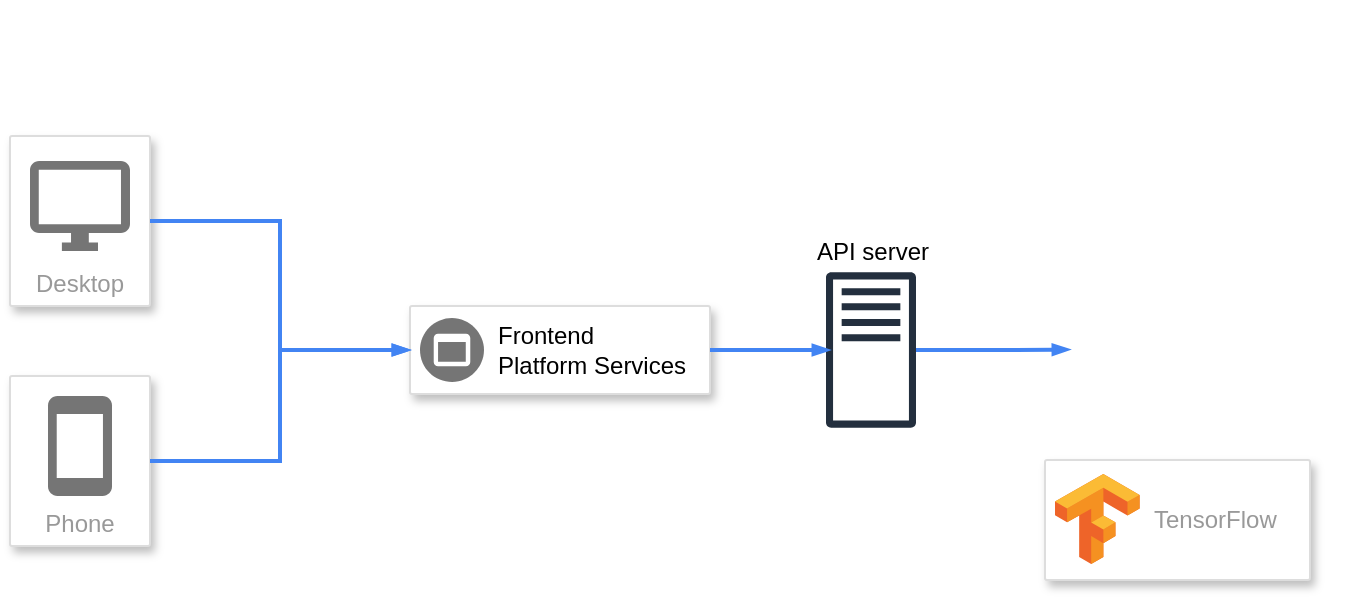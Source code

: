 <mxfile version="12.6.6" type="google"><diagram id="f106602c-feb2-e66a-4537-3a34d633f6aa" name="Page-1"><mxGraphModel dx="1108" dy="462" grid="1" gridSize="10" guides="1" tooltips="1" connect="1" arrows="1" fold="1" page="1" pageScale="1" pageWidth="1169" pageHeight="827" background="#ffffff" math="0" shadow="0"><root><mxCell id="0"/><mxCell id="1" parent="0"/><mxCell id="-q8iytTZbYKAGeIylr15-1048" value="Desktop" style="strokeColor=#dddddd;shadow=1;strokeWidth=1;rounded=1;absoluteArcSize=1;arcSize=2;labelPosition=center;verticalLabelPosition=middle;align=center;verticalAlign=bottom;spacingLeft=0;fontColor=#999999;fontSize=12;whiteSpace=wrap;spacingBottom=2;" parent="1" vertex="1"><mxGeometry x="160" y="168" width="70" height="85" as="geometry"/></mxCell><mxCell id="-q8iytTZbYKAGeIylr15-1049" value="" style="dashed=0;connectable=0;html=1;fillColor=#757575;strokeColor=none;shape=mxgraph.gcp2.desktop;part=1;" parent="-q8iytTZbYKAGeIylr15-1048" vertex="1"><mxGeometry x="0.5" width="50" height="45" relative="1" as="geometry"><mxPoint x="-25" y="12.5" as="offset"/></mxGeometry></mxCell><mxCell id="-q8iytTZbYKAGeIylr15-1050" value="Phone" style="strokeColor=#dddddd;shadow=1;strokeWidth=1;rounded=1;absoluteArcSize=1;arcSize=2;labelPosition=center;verticalLabelPosition=middle;align=center;verticalAlign=bottom;spacingLeft=0;fontColor=#999999;fontSize=12;whiteSpace=wrap;spacingBottom=2;" parent="1" vertex="1"><mxGeometry x="160" y="288" width="70" height="85" as="geometry"/></mxCell><mxCell id="-q8iytTZbYKAGeIylr15-1051" value="" style="dashed=0;connectable=0;html=1;fillColor=#757575;strokeColor=none;shape=mxgraph.gcp2.phone;part=1;" parent="-q8iytTZbYKAGeIylr15-1050" vertex="1"><mxGeometry x="0.5" width="32" height="50" relative="1" as="geometry"><mxPoint x="-16" y="10" as="offset"/></mxGeometry></mxCell><mxCell id="-q8iytTZbYKAGeIylr15-1052" value="" style="strokeColor=#dddddd;shadow=1;strokeWidth=1;rounded=1;absoluteArcSize=1;arcSize=2;" parent="1" vertex="1"><mxGeometry x="360" y="253" width="150" height="44" as="geometry"/></mxCell><mxCell id="-q8iytTZbYKAGeIylr15-1053" value="Frontend&#10;Platform Services" style="dashed=0;connectable=0;html=1;fillColor=#757575;strokeColor=none;shape=mxgraph.gcp2.frontend_platform_services;part=1;labelPosition=right;verticalLabelPosition=middle;align=left;verticalAlign=middle;spacingLeft=5;fontSize=12;" parent="-q8iytTZbYKAGeIylr15-1052" vertex="1"><mxGeometry y="0.5" width="32" height="32" relative="1" as="geometry"><mxPoint x="5" y="-16" as="offset"/></mxGeometry></mxCell><mxCell id="-q8iytTZbYKAGeIylr15-1054" value="" style="edgeStyle=orthogonalEdgeStyle;fontSize=12;html=1;endArrow=blockThin;endFill=1;rounded=0;strokeWidth=2;endSize=4;startSize=4;dashed=0;strokeColor=#4284F3;exitX=1;exitY=0.5;exitDx=0;exitDy=0;entryX=0;entryY=0.5;entryDx=0;entryDy=0;" parent="1" source="-q8iytTZbYKAGeIylr15-1048" target="-q8iytTZbYKAGeIylr15-1052" edge="1"><mxGeometry width="100" relative="1" as="geometry"><mxPoint x="260" y="210" as="sourcePoint"/><mxPoint x="360" y="210" as="targetPoint"/></mxGeometry></mxCell><mxCell id="-q8iytTZbYKAGeIylr15-1055" value="" style="edgeStyle=orthogonalEdgeStyle;fontSize=12;html=1;endArrow=blockThin;endFill=1;rounded=0;strokeWidth=2;endSize=4;startSize=4;dashed=0;strokeColor=#4284F3;exitX=1;exitY=0.5;exitDx=0;exitDy=0;entryX=0;entryY=0.5;entryDx=0;entryDy=0;" parent="1" source="-q8iytTZbYKAGeIylr15-1050" target="-q8iytTZbYKAGeIylr15-1052" edge="1"><mxGeometry width="100" relative="1" as="geometry"><mxPoint x="240" y="220.5" as="sourcePoint"/><mxPoint x="370" y="285" as="targetPoint"/></mxGeometry></mxCell><mxCell id="-q8iytTZbYKAGeIylr15-1056" value="" style="shape=image;html=1;verticalAlign=top;verticalLabelPosition=bottom;labelBackgroundColor=#ffffff;imageAspect=0;aspect=fixed;image=https://cdn4.iconfinder.com/data/icons/logos-3/600/React.js_logo-128.png" parent="1" vertex="1"><mxGeometry x="391" y="316" width="88" height="88" as="geometry"/></mxCell><mxCell id="-q8iytTZbYKAGeIylr15-1057" value="" style="strokeColor=#dddddd;shadow=1;strokeWidth=1;rounded=1;absoluteArcSize=1;arcSize=2;" parent="1" vertex="1"><mxGeometry x="677.5" y="330" width="132.5" height="60" as="geometry"/></mxCell><mxCell id="-q8iytTZbYKAGeIylr15-1058" value="TensorFlow" style="dashed=0;connectable=0;html=1;fillColor=#5184F3;strokeColor=none;shape=mxgraph.gcp2.tensorflow_logo;part=1;labelPosition=right;verticalLabelPosition=middle;align=left;verticalAlign=middle;spacingLeft=5;fontColor=#999999;fontSize=12;" parent="-q8iytTZbYKAGeIylr15-1057" vertex="1"><mxGeometry width="42.3" height="45" relative="1" as="geometry"><mxPoint x="5" y="7" as="offset"/></mxGeometry></mxCell><mxCell id="-q8iytTZbYKAGeIylr15-1059" value="" style="outlineConnect=0;fontColor=#232F3E;gradientColor=none;fillColor=#232F3E;strokeColor=none;dashed=0;verticalLabelPosition=bottom;verticalAlign=top;align=center;html=1;fontSize=12;fontStyle=0;aspect=fixed;pointerEvents=1;shape=mxgraph.aws4.traditional_server;" parent="1" vertex="1"><mxGeometry x="568" y="236" width="45" height="78" as="geometry"/></mxCell><mxCell id="-q8iytTZbYKAGeIylr15-1060" value="" style="edgeStyle=orthogonalEdgeStyle;fontSize=12;html=1;endArrow=blockThin;endFill=1;rounded=0;strokeWidth=2;endSize=4;startSize=4;dashed=0;strokeColor=#4284F3;exitX=1;exitY=0.5;exitDx=0;exitDy=0;" parent="1" source="-q8iytTZbYKAGeIylr15-1052" edge="1"><mxGeometry width="100" relative="1" as="geometry"><mxPoint x="470" y="220" as="sourcePoint"/><mxPoint x="570" y="275" as="targetPoint"/></mxGeometry></mxCell><mxCell id="-q8iytTZbYKAGeIylr15-1061" value="API server" style="text;html=1;align=center;verticalAlign=middle;resizable=0;points=[];autosize=1;" parent="1" vertex="1"><mxGeometry x="555.5" y="216" width="70" height="20" as="geometry"/></mxCell><mxCell id="-q8iytTZbYKAGeIylr15-1062" value="" style="shape=image;html=1;verticalAlign=top;verticalLabelPosition=bottom;labelBackgroundColor=#ffffff;imageAspect=0;aspect=fixed;image=https://cdn4.iconfinder.com/data/icons/logos-and-brands/512/194_Laravel_logo_logos-128.png" parent="1" vertex="1"><mxGeometry x="550.5" y="320" width="80" height="80" as="geometry"/></mxCell><mxCell id="-q8iytTZbYKAGeIylr15-1064" value="" style="shape=image;html=1;verticalAlign=top;verticalLabelPosition=bottom;labelBackgroundColor=#ffffff;imageAspect=0;aspect=fixed;image=https://cdn2.iconfinder.com/data/icons/miscellaneous-31/60/android-brain-128.png" parent="1" vertex="1"><mxGeometry x="690" y="222.5" width="105" height="105" as="geometry"/></mxCell><mxCell id="-q8iytTZbYKAGeIylr15-1065" value="" style="edgeStyle=orthogonalEdgeStyle;fontSize=12;html=1;endArrow=blockThin;endFill=1;rounded=0;strokeWidth=2;endSize=4;startSize=4;dashed=0;strokeColor=#4284F3;entryX=0;entryY=0.5;entryDx=0;entryDy=0;" parent="1" source="-q8iytTZbYKAGeIylr15-1059" edge="1"><mxGeometry width="100" relative="1" as="geometry"><mxPoint x="613" y="275" as="sourcePoint"/><mxPoint x="690" y="274.8" as="targetPoint"/></mxGeometry></mxCell><mxCell id="-q8iytTZbYKAGeIylr15-1069" value="" style="group" parent="1" vertex="1" connectable="0"><mxGeometry x="250" y="100" width="128" height="128" as="geometry"/></mxCell><mxCell id="-q8iytTZbYKAGeIylr15-1068" value="" style="shape=image;html=1;verticalAlign=top;verticalLabelPosition=bottom;labelBackgroundColor=#ffffff;imageAspect=0;aspect=fixed;image=https://cdn4.iconfinder.com/data/icons/photographer-7/128/polaroid-film-pictures-photograph-frame-128.png" parent="-q8iytTZbYKAGeIylr15-1069" vertex="1"><mxGeometry width="128" height="128" as="geometry"/></mxCell><mxCell id="-q8iytTZbYKAGeIylr15-1067" value="" style="shape=image;html=1;verticalAlign=top;verticalLabelPosition=bottom;labelBackgroundColor=#ffffff;imageAspect=0;aspect=fixed;image=https://cdn0.iconfinder.com/data/icons/fastfood-30/64/noodle-bowl-chopsticks-food-asian-ramen-spaghetti-128.png;rotation=-15;" parent="-q8iytTZbYKAGeIylr15-1069" vertex="1"><mxGeometry x="11" y="22" width="60" height="60" as="geometry"/></mxCell><mxCell id="-q8iytTZbYKAGeIylr15-1070" value="" style="shape=image;html=1;verticalAlign=top;verticalLabelPosition=bottom;labelBackgroundColor=#ffffff;imageAspect=0;aspect=fixed;image=https://cdn2.iconfinder.com/data/icons/onebit/PNG/onebit_34.png" parent="1" vertex="1"><mxGeometry x="719.75" y="168" width="48" height="48" as="geometry"/></mxCell><mxCell id="-q8iytTZbYKAGeIylr15-1071" value="" style="shape=image;html=1;verticalAlign=top;verticalLabelPosition=bottom;labelBackgroundColor=#ffffff;imageAspect=0;aspect=fixed;image=https://cdn2.iconfinder.com/data/icons/onebit/PNG/onebit_33.png" parent="1" vertex="1"><mxGeometry x="780" y="174.5" width="48" height="48" as="geometry"/></mxCell><mxCell id="-q8iytTZbYKAGeIylr15-1072" value="" style="shape=image;html=1;verticalAlign=top;verticalLabelPosition=bottom;labelBackgroundColor=#ffffff;imageAspect=0;aspect=fixed;image=https://cdn4.iconfinder.com/data/icons/universal-7/614/13_-_Question-128.png;rotation=20;" parent="1" vertex="1"><mxGeometry x="755" y="136.5" width="55" height="55" as="geometry"/></mxCell></root></mxGraphModel></diagram></mxfile>
